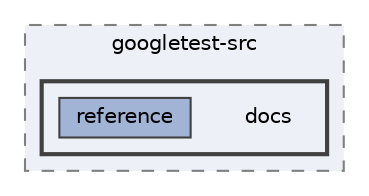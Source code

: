 digraph "/Users/yjack/GitHub/SimEvo/build/_deps/googletest-src/docs"
{
 // LATEX_PDF_SIZE
  bgcolor="transparent";
  edge [fontname=Helvetica,fontsize=10,labelfontname=Helvetica,labelfontsize=10];
  node [fontname=Helvetica,fontsize=10,shape=box,height=0.2,width=0.4];
  compound=true
  subgraph clusterdir_b8d6b26144d6312ab7a4ea26f9e69ccf {
    graph [ bgcolor="#edf0f7", pencolor="grey50", label="googletest-src", fontname=Helvetica,fontsize=10 style="filled,dashed", URL="dir_b8d6b26144d6312ab7a4ea26f9e69ccf.html",tooltip=""]
  subgraph clusterdir_90d2fefc581f341cec183ba8d31b4dbd {
    graph [ bgcolor="#edf0f7", pencolor="grey25", label="", fontname=Helvetica,fontsize=10 style="filled,bold", URL="dir_90d2fefc581f341cec183ba8d31b4dbd.html",tooltip=""]
    dir_90d2fefc581f341cec183ba8d31b4dbd [shape=plaintext, label="docs"];
  dir_08508327e250210a55bc7b8e5e1a52e5 [label="reference", fillcolor="#a2b4d6", color="grey25", style="filled", URL="dir_08508327e250210a55bc7b8e5e1a52e5.html",tooltip=""];
  }
  }
}
